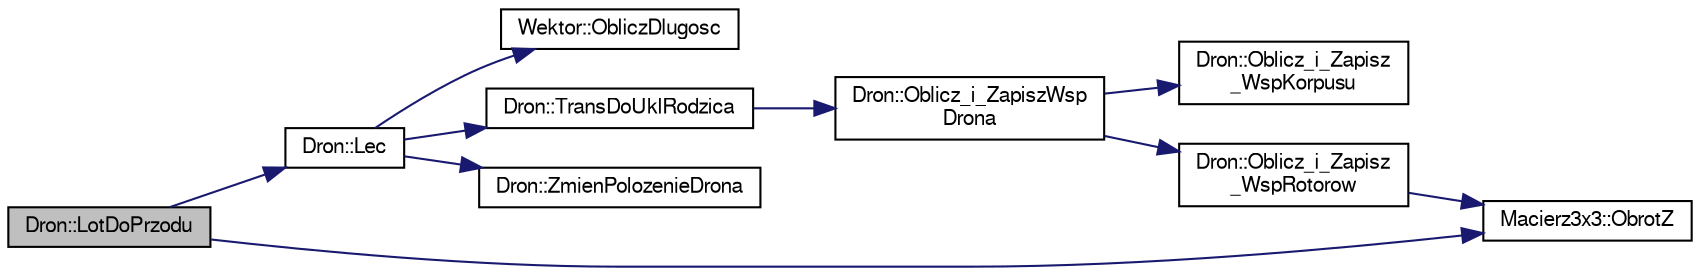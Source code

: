 digraph "Dron::LotDoPrzodu"
{
 // LATEX_PDF_SIZE
  edge [fontname="FreeSans",fontsize="10",labelfontname="FreeSans",labelfontsize="10"];
  node [fontname="FreeSans",fontsize="10",shape=record];
  rankdir="LR";
  Node1 [label="Dron::LotDoPrzodu",height=0.2,width=0.4,color="black", fillcolor="grey75", style="filled", fontcolor="black",tooltip="Metoda realizujaca lot do przodu drona."];
  Node1 -> Node2 [color="midnightblue",fontsize="10",style="solid",fontname="FreeSans"];
  Node2 [label="Dron::Lec",height=0.2,width=0.4,color="black", fillcolor="white", style="filled",URL="$a00121.html#a73e0a729daf06e3a66eb1d3484b3433d",tooltip="Metoda realizujaca lot drona."];
  Node2 -> Node3 [color="midnightblue",fontsize="10",style="solid",fontname="FreeSans"];
  Node3 [label="Wektor::ObliczDlugosc",height=0.2,width=0.4,color="black", fillcolor="white", style="filled",URL="$a00157.html#a0e87b310ac7caa6827d71ba26c49c738",tooltip="Metoda obliczajaca dlugosc wektora."];
  Node2 -> Node4 [color="midnightblue",fontsize="10",style="solid",fontname="FreeSans"];
  Node4 [label="Dron::TransDoUklRodzica",height=0.2,width=0.4,color="black", fillcolor="white", style="filled",URL="$a00121.html#aa0e058c1c55a73cccb4098d2b02bba27",tooltip="!"];
  Node4 -> Node5 [color="midnightblue",fontsize="10",style="solid",fontname="FreeSans"];
  Node5 [label="Dron::Oblicz_i_ZapiszWsp\lDrona",height=0.2,width=0.4,color="black", fillcolor="white", style="filled",URL="$a00121.html#a9cea5ba789e3ac0961846a77d909b552",tooltip="Metoda zapisujaca polozenie poszczegolnych wierzcholkow."];
  Node5 -> Node6 [color="midnightblue",fontsize="10",style="solid",fontname="FreeSans"];
  Node6 [label="Dron::Oblicz_i_Zapisz\l_WspKorpusu",height=0.2,width=0.4,color="black", fillcolor="white", style="filled",URL="$a00121.html#ae1fb7dd84aff0aee71199ab6e2ee2949",tooltip="Obliczajaca wspolrzedne korpusu drona."];
  Node5 -> Node7 [color="midnightblue",fontsize="10",style="solid",fontname="FreeSans"];
  Node7 [label="Dron::Oblicz_i_Zapisz\l_WspRotorow",height=0.2,width=0.4,color="black", fillcolor="white", style="filled",URL="$a00121.html#aca7c226602e49d6c233df6fdadaa8b4f",tooltip="Obliczajaca wspolrzedne rotorow drona."];
  Node7 -> Node8 [color="midnightblue",fontsize="10",style="solid",fontname="FreeSans"];
  Node8 [label="Macierz3x3::ObrotZ",height=0.2,width=0.4,color="black", fillcolor="white", style="filled",URL="$a00137.html#ab0699c8f99fa17bbcc4a7c400bed506d",tooltip="Metoda generujaca macierz obrotu wokol osi OZ."];
  Node2 -> Node9 [color="midnightblue",fontsize="10",style="solid",fontname="FreeSans"];
  Node9 [label="Dron::ZmienPolozenieDrona",height=0.2,width=0.4,color="black", fillcolor="white", style="filled",URL="$a00121.html#a70329a1e382c3c78f88f79328d525c88",tooltip="Metoda przemieszczajaca drona do zadanego wektora polozenia."];
  Node1 -> Node8 [color="midnightblue",fontsize="10",style="solid",fontname="FreeSans"];
}
